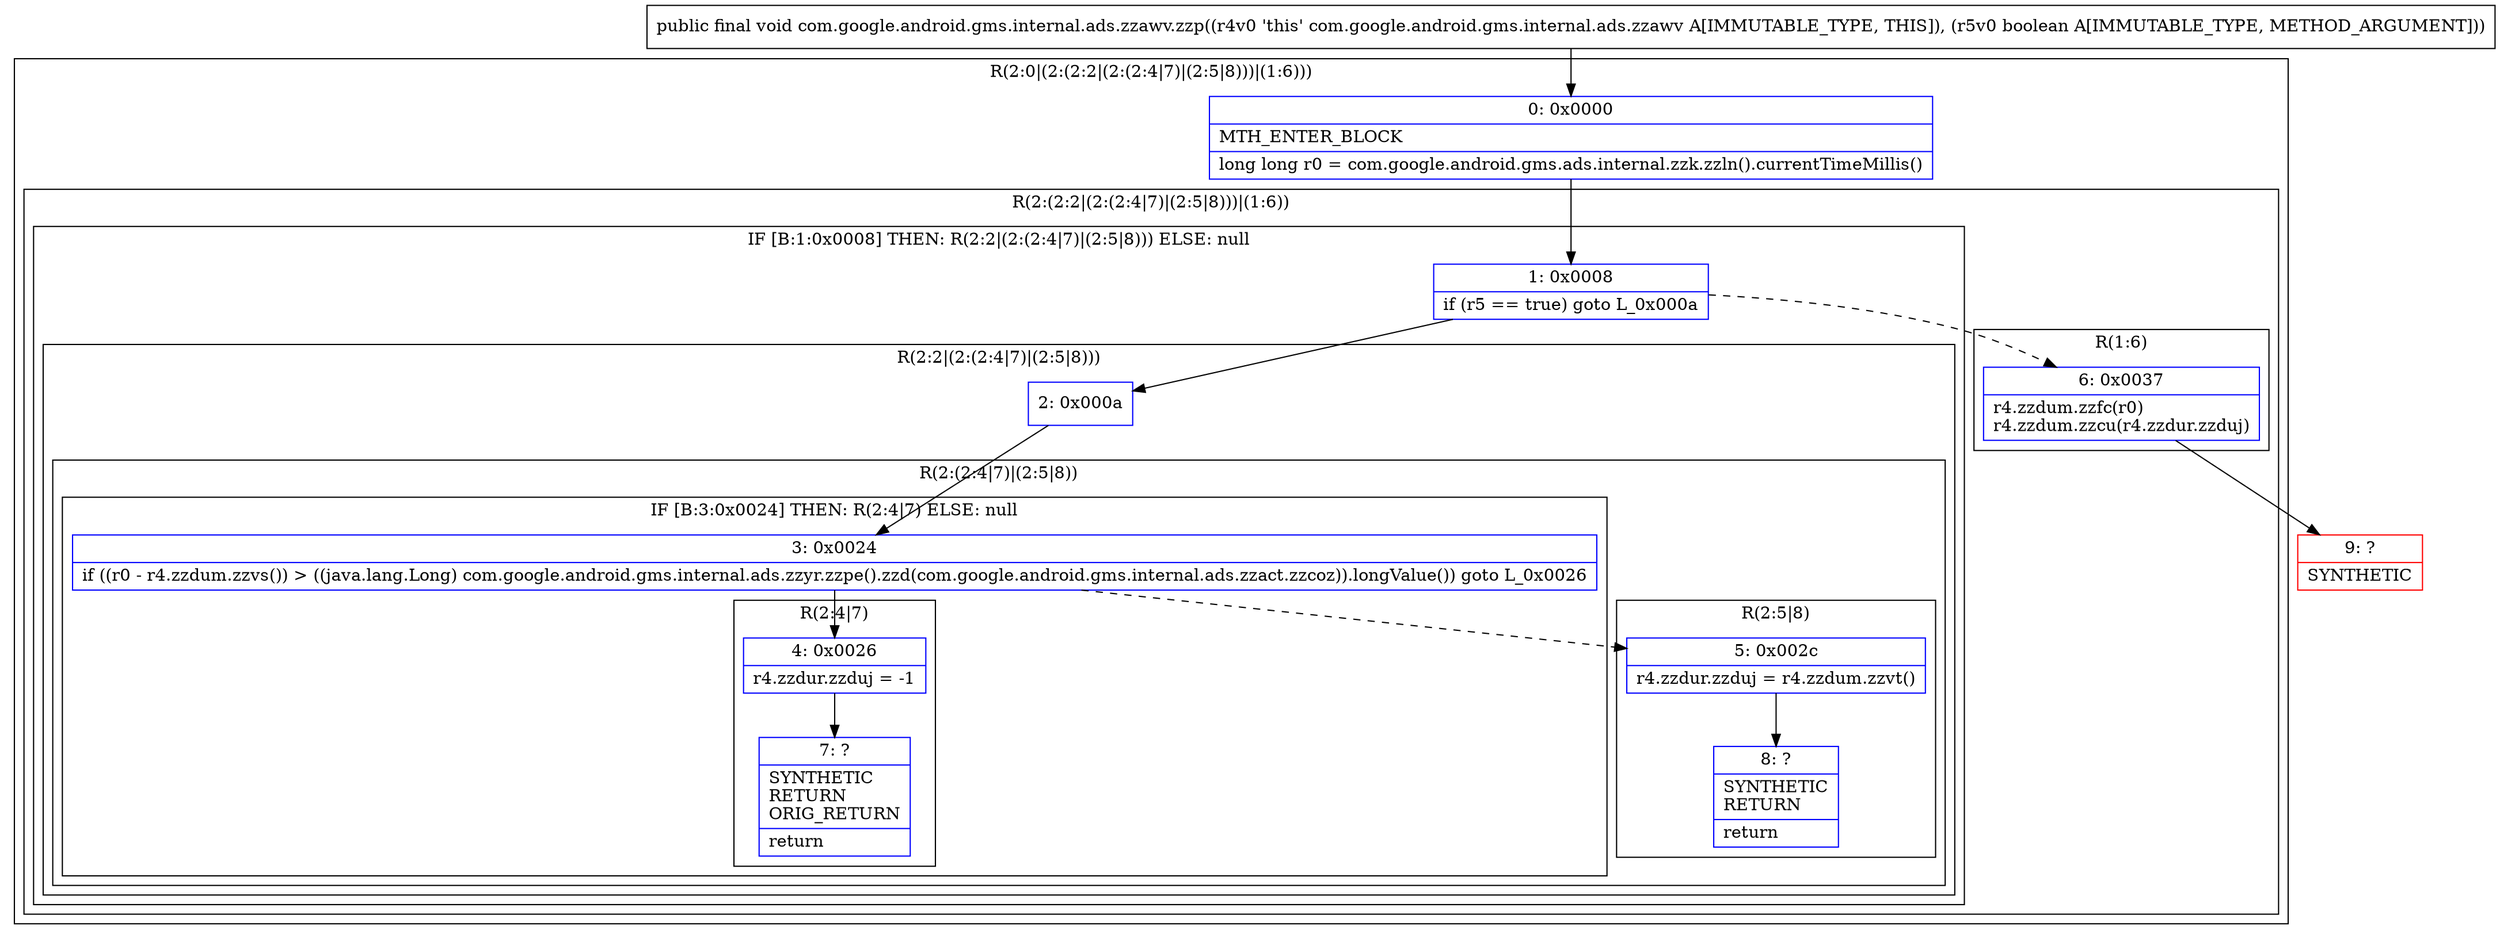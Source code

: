 digraph "CFG forcom.google.android.gms.internal.ads.zzawv.zzp(Z)V" {
subgraph cluster_Region_888390323 {
label = "R(2:0|(2:(2:2|(2:(2:4|7)|(2:5|8)))|(1:6)))";
node [shape=record,color=blue];
Node_0 [shape=record,label="{0\:\ 0x0000|MTH_ENTER_BLOCK\l|long long r0 = com.google.android.gms.ads.internal.zzk.zzln().currentTimeMillis()\l}"];
subgraph cluster_Region_559147417 {
label = "R(2:(2:2|(2:(2:4|7)|(2:5|8)))|(1:6))";
node [shape=record,color=blue];
subgraph cluster_IfRegion_793073711 {
label = "IF [B:1:0x0008] THEN: R(2:2|(2:(2:4|7)|(2:5|8))) ELSE: null";
node [shape=record,color=blue];
Node_1 [shape=record,label="{1\:\ 0x0008|if (r5 == true) goto L_0x000a\l}"];
subgraph cluster_Region_1916856024 {
label = "R(2:2|(2:(2:4|7)|(2:5|8)))";
node [shape=record,color=blue];
Node_2 [shape=record,label="{2\:\ 0x000a}"];
subgraph cluster_Region_1687346272 {
label = "R(2:(2:4|7)|(2:5|8))";
node [shape=record,color=blue];
subgraph cluster_IfRegion_197042362 {
label = "IF [B:3:0x0024] THEN: R(2:4|7) ELSE: null";
node [shape=record,color=blue];
Node_3 [shape=record,label="{3\:\ 0x0024|if ((r0 \- r4.zzdum.zzvs()) \> ((java.lang.Long) com.google.android.gms.internal.ads.zzyr.zzpe().zzd(com.google.android.gms.internal.ads.zzact.zzcoz)).longValue()) goto L_0x0026\l}"];
subgraph cluster_Region_1513356874 {
label = "R(2:4|7)";
node [shape=record,color=blue];
Node_4 [shape=record,label="{4\:\ 0x0026|r4.zzdur.zzduj = \-1\l}"];
Node_7 [shape=record,label="{7\:\ ?|SYNTHETIC\lRETURN\lORIG_RETURN\l|return\l}"];
}
}
subgraph cluster_Region_1597133059 {
label = "R(2:5|8)";
node [shape=record,color=blue];
Node_5 [shape=record,label="{5\:\ 0x002c|r4.zzdur.zzduj = r4.zzdum.zzvt()\l}"];
Node_8 [shape=record,label="{8\:\ ?|SYNTHETIC\lRETURN\l|return\l}"];
}
}
}
}
subgraph cluster_Region_710572356 {
label = "R(1:6)";
node [shape=record,color=blue];
Node_6 [shape=record,label="{6\:\ 0x0037|r4.zzdum.zzfc(r0)\lr4.zzdum.zzcu(r4.zzdur.zzduj)\l}"];
}
}
}
Node_9 [shape=record,color=red,label="{9\:\ ?|SYNTHETIC\l}"];
MethodNode[shape=record,label="{public final void com.google.android.gms.internal.ads.zzawv.zzp((r4v0 'this' com.google.android.gms.internal.ads.zzawv A[IMMUTABLE_TYPE, THIS]), (r5v0 boolean A[IMMUTABLE_TYPE, METHOD_ARGUMENT])) }"];
MethodNode -> Node_0;
Node_0 -> Node_1;
Node_1 -> Node_2;
Node_1 -> Node_6[style=dashed];
Node_2 -> Node_3;
Node_3 -> Node_4;
Node_3 -> Node_5[style=dashed];
Node_4 -> Node_7;
Node_5 -> Node_8;
Node_6 -> Node_9;
}

